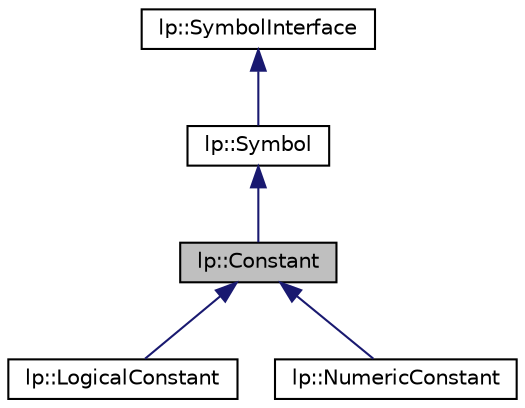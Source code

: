 digraph "lp::Constant"
{
  edge [fontname="Helvetica",fontsize="10",labelfontname="Helvetica",labelfontsize="10"];
  node [fontname="Helvetica",fontsize="10",shape=record];
  Node0 [label="lp::Constant",height=0.2,width=0.4,color="black", fillcolor="grey75", style="filled", fontcolor="black"];
  Node1 -> Node0 [dir="back",color="midnightblue",fontsize="10",style="solid",fontname="Helvetica"];
  Node1 [label="lp::Symbol",height=0.2,width=0.4,color="black", fillcolor="white", style="filled",URL="$classlp_1_1Symbol.html",tooltip="Definition of the class Symbol. "];
  Node2 -> Node1 [dir="back",color="midnightblue",fontsize="10",style="solid",fontname="Helvetica"];
  Node2 [label="lp::SymbolInterface",height=0.2,width=0.4,color="black", fillcolor="white", style="filled",URL="$classlp_1_1SymbolInterface.html",tooltip="Prototype of the pure virtual methods. "];
  Node0 -> Node3 [dir="back",color="midnightblue",fontsize="10",style="solid",fontname="Helvetica"];
  Node3 [label="lp::LogicalConstant",height=0.2,width=0.4,color="black", fillcolor="white", style="filled",URL="$classlp_1_1LogicalConstant.html",tooltip="Definition of atributes and methods of LogicalConstant class. "];
  Node0 -> Node4 [dir="back",color="midnightblue",fontsize="10",style="solid",fontname="Helvetica"];
  Node4 [label="lp::NumericConstant",height=0.2,width=0.4,color="black", fillcolor="white", style="filled",URL="$classlp_1_1NumericConstant.html",tooltip="Definition of atributes and methods of NumericConstant class. "];
}
